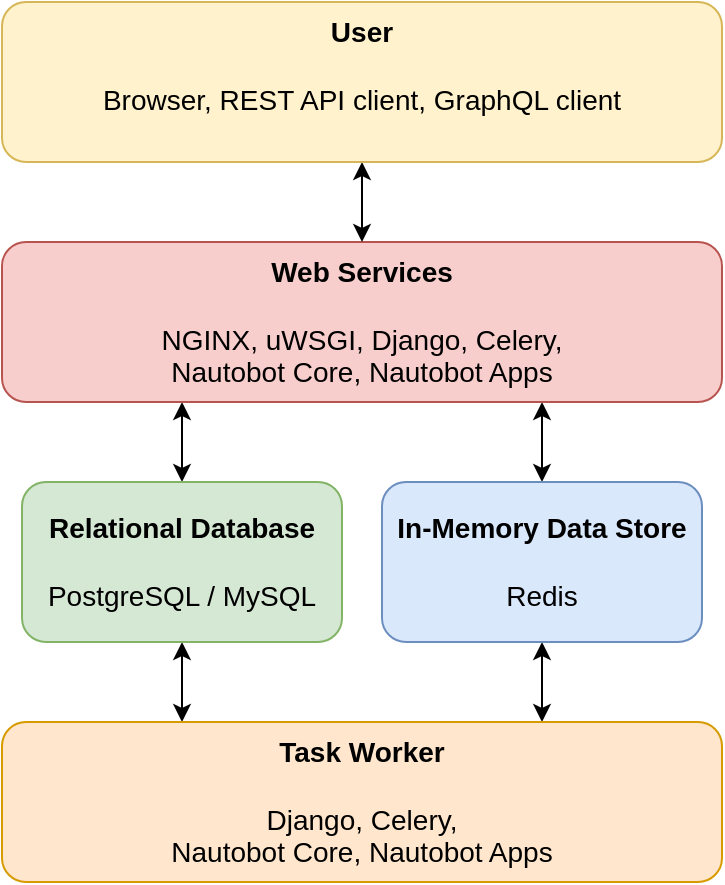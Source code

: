 <mxfile version="13.7.8" type="device"><diagram id="vviWYgs2SzMuokvwmBPa" name="Page-1"><mxGraphModel dx="1106" dy="997" grid="1" gridSize="10" guides="1" tooltips="1" connect="1" arrows="1" fold="1" page="1" pageScale="1" pageWidth="850" pageHeight="1100" math="0" shadow="0"><root><mxCell id="0"/><mxCell id="1" parent="0"/><mxCell id="3H55TtBb69egdLtIUYyv-7" style="edgeStyle=orthogonalEdgeStyle;rounded=0;orthogonalLoop=1;jettySize=auto;html=1;startArrow=classic;startFill=1;exitX=0.25;exitY=1;exitDx=0;exitDy=0;" parent="1" source="3H55TtBb69egdLtIUYyv-1" target="3H55TtBb69egdLtIUYyv-3" edge="1"><mxGeometry relative="1" as="geometry"/></mxCell><mxCell id="3H55TtBb69egdLtIUYyv-8" style="edgeStyle=orthogonalEdgeStyle;rounded=0;orthogonalLoop=1;jettySize=auto;html=1;startArrow=classic;startFill=1;exitX=0.75;exitY=1;exitDx=0;exitDy=0;" parent="1" source="3H55TtBb69egdLtIUYyv-1" target="3H55TtBb69egdLtIUYyv-4" edge="1"><mxGeometry relative="1" as="geometry"/></mxCell><mxCell id="3H55TtBb69egdLtIUYyv-1" value="&lt;font style=&quot;font-size: 14px&quot;&gt;&lt;b&gt;Web Services&lt;br&gt;&lt;br&gt;&lt;/b&gt;NGINX, uWSGI, Django, Celery,&lt;br&gt;Nautobot Core, Nautobot Apps&lt;/font&gt;" style="rounded=1;whiteSpace=wrap;html=1;fillColor=#f8cecc;strokeColor=#b85450;" parent="1" vertex="1"><mxGeometry x="190" y="240" width="360" height="80" as="geometry"/></mxCell><mxCell id="3H55TtBb69egdLtIUYyv-6" style="edgeStyle=orthogonalEdgeStyle;rounded=0;orthogonalLoop=1;jettySize=auto;html=1;startArrow=classic;startFill=1;" parent="1" source="3H55TtBb69egdLtIUYyv-2" target="3H55TtBb69egdLtIUYyv-1" edge="1"><mxGeometry relative="1" as="geometry"/></mxCell><mxCell id="3H55TtBb69egdLtIUYyv-2" value="&lt;font style=&quot;font-size: 14px&quot;&gt;&lt;b&gt;User&lt;/b&gt;&lt;br&gt;&lt;br&gt;Browser, REST API client, GraphQL client&lt;br&gt;&lt;br&gt;&lt;/font&gt;" style="rounded=1;whiteSpace=wrap;html=1;fillColor=#fff2cc;strokeColor=#d6b656;" parent="1" vertex="1"><mxGeometry x="190" y="120" width="360" height="80" as="geometry"/></mxCell><mxCell id="3H55TtBb69egdLtIUYyv-9" style="edgeStyle=orthogonalEdgeStyle;rounded=0;orthogonalLoop=1;jettySize=auto;html=1;entryX=0.25;entryY=0;entryDx=0;entryDy=0;startArrow=classic;startFill=1;" parent="1" source="3H55TtBb69egdLtIUYyv-3" target="3H55TtBb69egdLtIUYyv-5" edge="1"><mxGeometry relative="1" as="geometry"/></mxCell><mxCell id="3H55TtBb69egdLtIUYyv-3" value="&lt;font style=&quot;font-size: 14px&quot;&gt;&lt;b&gt;Relational Database&lt;br&gt;&lt;br&gt;&lt;/b&gt;PostgreSQL / MySQL&lt;br&gt;&lt;/font&gt;" style="rounded=1;whiteSpace=wrap;html=1;fillColor=#d5e8d4;strokeColor=#82b366;" parent="1" vertex="1"><mxGeometry x="200" y="360" width="160" height="80" as="geometry"/></mxCell><mxCell id="3H55TtBb69egdLtIUYyv-10" style="edgeStyle=orthogonalEdgeStyle;rounded=0;orthogonalLoop=1;jettySize=auto;html=1;entryX=0.75;entryY=0;entryDx=0;entryDy=0;startArrow=classic;startFill=1;" parent="1" source="3H55TtBb69egdLtIUYyv-4" target="3H55TtBb69egdLtIUYyv-5" edge="1"><mxGeometry relative="1" as="geometry"/></mxCell><mxCell id="3H55TtBb69egdLtIUYyv-4" value="&lt;font style=&quot;font-size: 14px&quot;&gt;&lt;b&gt;In-Memory Data Store&lt;br&gt;&lt;/b&gt;&lt;br&gt;Redis&lt;br&gt;&lt;/font&gt;" style="rounded=1;whiteSpace=wrap;html=1;fillColor=#dae8fc;strokeColor=#6c8ebf;" parent="1" vertex="1"><mxGeometry x="380" y="360" width="160" height="80" as="geometry"/></mxCell><mxCell id="3H55TtBb69egdLtIUYyv-5" value="&lt;font style=&quot;font-size: 14px&quot;&gt;&lt;b&gt;Task Worker&lt;br&gt;&lt;br&gt;&lt;/b&gt;Django, Celery,&lt;br&gt;Nautobot Core, Nautobot Apps&lt;/font&gt;" style="rounded=1;whiteSpace=wrap;html=1;fillColor=#ffe6cc;strokeColor=#d79b00;" parent="1" vertex="1"><mxGeometry x="190" y="480" width="360" height="80" as="geometry"/></mxCell></root></mxGraphModel></diagram></mxfile>